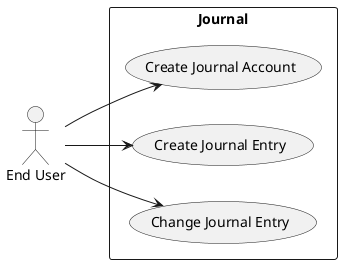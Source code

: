 Journal Use Case 'Memor'

@startuml 
left to right direction
actor "End User" as user
rectangle Journal {
	usecase "Create Journal Account" as UC1
	usecase "Create Journal Entry" as UC2
	usecase "Change Journal Entry" as UC3
}

user--> UC1
user--> UC2
user--> UC3
@enduml